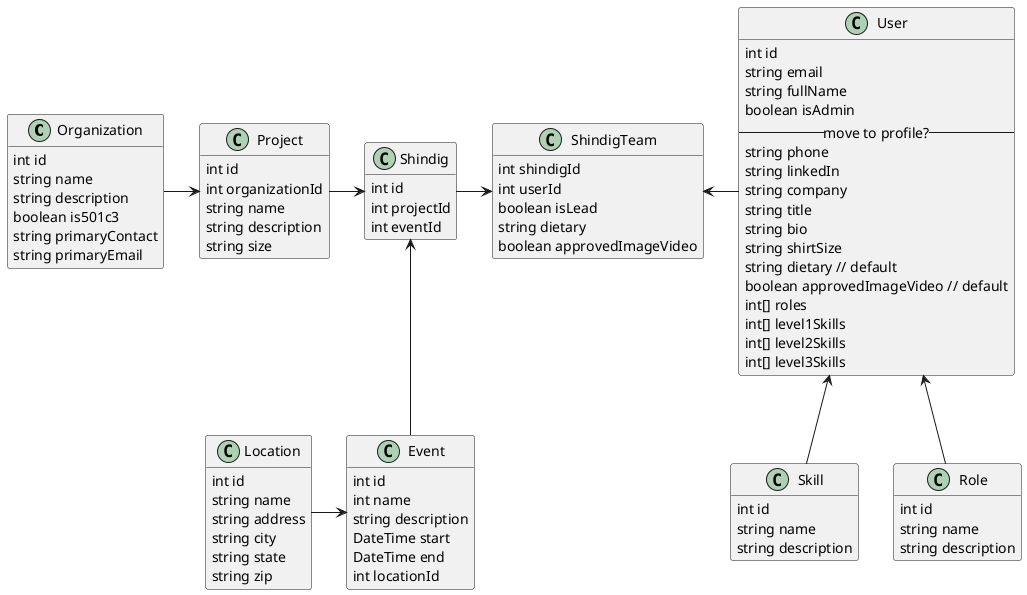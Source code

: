 @startuml Volunteer Portal Data Model

allow_mixing

class Organization {
    int id
    string name
    string description
    boolean is501c3
    string primaryContact
    string primaryEmail
}
hide Organization methods

class Project {
    int id
    int organizationId
    string name
    string description
    string size
}
hide Project methods

class Event {
    int id
    int name
    string description
    DateTime start
    DateTime end
    int locationId
}
hide Event methods

class Location {
    int id
    string name
    string address
    string city
    string state
    string zip
}
hide Location methods

class User {
    int id
    string email
    string fullName
    boolean isAdmin
    -- move to profile? --
    string phone
    string linkedIn
    string company
    string title
    string bio
    string shirtSize
    string dietary // default
    boolean approvedImageVideo // default
    int[] roles
    int[] level1Skills
    int[] level2Skills
    int[] level3Skills
}
hide User methods

class Skill {
    int id
    string name
    string description
}
hide Skill methods

class Role {
    int id
    string name
    string description
}
hide Role methods

class Shindig {
    int id
    int projectId
    int eventId
}
hide Shindig methods

class ShindigTeam {
    int shindigId
    int userId
    boolean isLead
    string dietary
    boolean approvedImageVideo
}
hide ShindigTeam methods

Organization -> Project
Project -> Shindig
Shindig <-- Event
Location -> Event
Shindig -> ShindigTeam
ShindigTeam <- User 
User <-- Role
User <-- Skill

@enduml